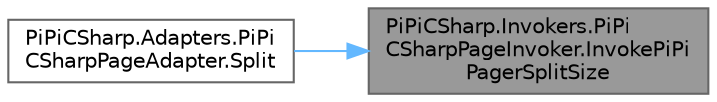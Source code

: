 digraph "PiPiCSharp.Invokers.PiPiCSharpPageInvoker.InvokePiPiPagerSplitSize"
{
 // LATEX_PDF_SIZE
  bgcolor="transparent";
  edge [fontname=Helvetica,fontsize=10,labelfontname=Helvetica,labelfontsize=10];
  node [fontname=Helvetica,fontsize=10,shape=box,height=0.2,width=0.4];
  rankdir="RL";
  Node1 [id="Node000001",label="PiPiCSharp.Invokers.PiPi\lCSharpPageInvoker.InvokePiPi\lPagerSplitSize",height=0.2,width=0.4,color="gray40", fillcolor="grey60", style="filled", fontcolor="black",tooltip="Invoke PiPiPageWrapper PiPiPagerSplitSize."];
  Node1 -> Node2 [id="edge1_Node000001_Node000002",dir="back",color="steelblue1",style="solid",tooltip=" "];
  Node2 [id="Node000002",label="PiPiCSharp.Adapters.PiPi\lCSharpPageAdapter.Split",height=0.2,width=0.4,color="grey40", fillcolor="white", style="filled",URL="$class_pi_pi_c_sharp_1_1_adapters_1_1_pi_pi_c_sharp_page_adapter.html#a29845546bf62a661376a9b95fb995dca",tooltip="Split PDF."];
}

